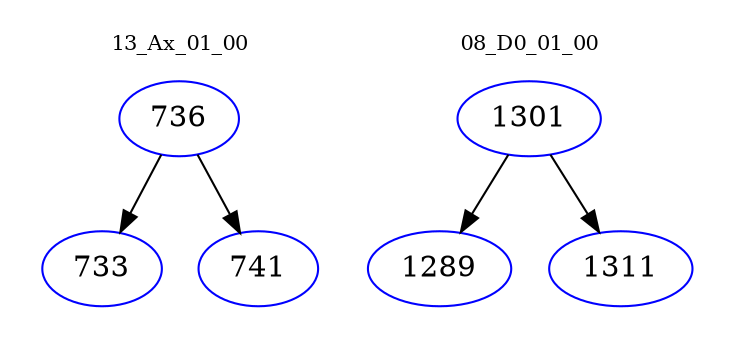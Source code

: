 digraph{
subgraph cluster_0 {
color = white
label = "13_Ax_01_00";
fontsize=10;
T0_736 [label="736", color="blue"]
T0_736 -> T0_733 [color="black"]
T0_733 [label="733", color="blue"]
T0_736 -> T0_741 [color="black"]
T0_741 [label="741", color="blue"]
}
subgraph cluster_1 {
color = white
label = "08_D0_01_00";
fontsize=10;
T1_1301 [label="1301", color="blue"]
T1_1301 -> T1_1289 [color="black"]
T1_1289 [label="1289", color="blue"]
T1_1301 -> T1_1311 [color="black"]
T1_1311 [label="1311", color="blue"]
}
}
